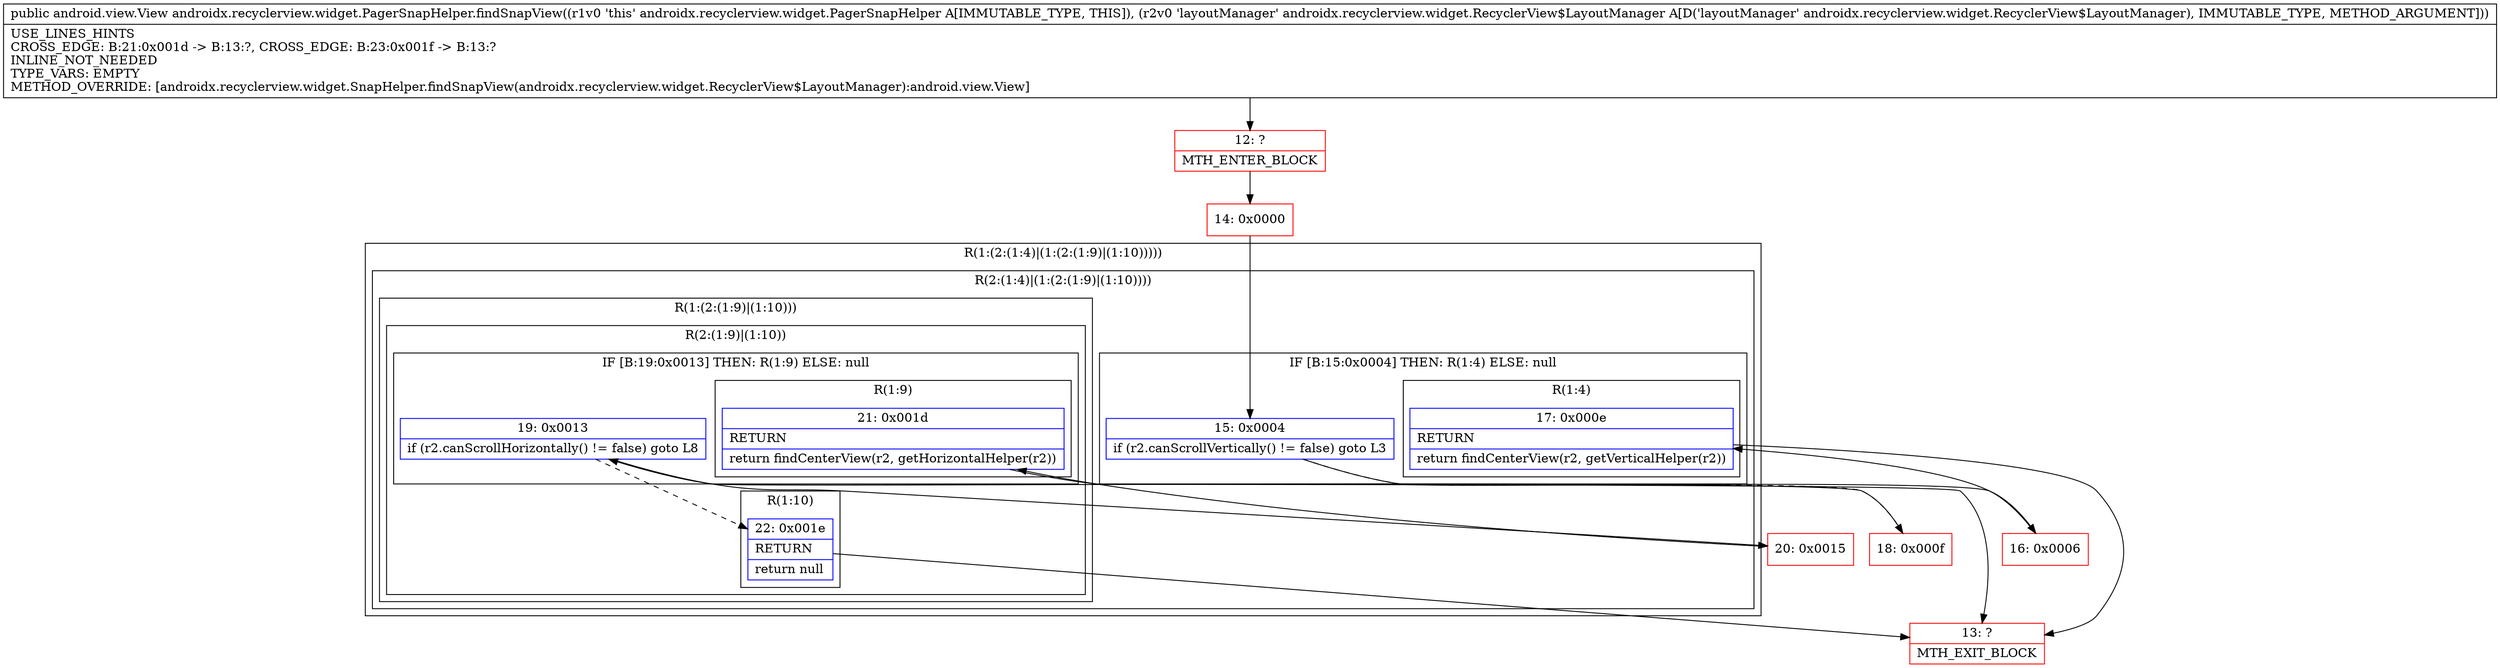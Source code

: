 digraph "CFG forandroidx.recyclerview.widget.PagerSnapHelper.findSnapView(Landroidx\/recyclerview\/widget\/RecyclerView$LayoutManager;)Landroid\/view\/View;" {
subgraph cluster_Region_1471333906 {
label = "R(1:(2:(1:4)|(1:(2:(1:9)|(1:10)))))";
node [shape=record,color=blue];
subgraph cluster_Region_1298891113 {
label = "R(2:(1:4)|(1:(2:(1:9)|(1:10))))";
node [shape=record,color=blue];
subgraph cluster_IfRegion_386919194 {
label = "IF [B:15:0x0004] THEN: R(1:4) ELSE: null";
node [shape=record,color=blue];
Node_15 [shape=record,label="{15\:\ 0x0004|if (r2.canScrollVertically() != false) goto L3\l}"];
subgraph cluster_Region_1514250448 {
label = "R(1:4)";
node [shape=record,color=blue];
Node_17 [shape=record,label="{17\:\ 0x000e|RETURN\l|return findCenterView(r2, getVerticalHelper(r2))\l}"];
}
}
subgraph cluster_Region_453148636 {
label = "R(1:(2:(1:9)|(1:10)))";
node [shape=record,color=blue];
subgraph cluster_Region_183747868 {
label = "R(2:(1:9)|(1:10))";
node [shape=record,color=blue];
subgraph cluster_IfRegion_1657579619 {
label = "IF [B:19:0x0013] THEN: R(1:9) ELSE: null";
node [shape=record,color=blue];
Node_19 [shape=record,label="{19\:\ 0x0013|if (r2.canScrollHorizontally() != false) goto L8\l}"];
subgraph cluster_Region_903660490 {
label = "R(1:9)";
node [shape=record,color=blue];
Node_21 [shape=record,label="{21\:\ 0x001d|RETURN\l|return findCenterView(r2, getHorizontalHelper(r2))\l}"];
}
}
subgraph cluster_Region_1034462770 {
label = "R(1:10)";
node [shape=record,color=blue];
Node_22 [shape=record,label="{22\:\ 0x001e|RETURN\l|return null\l}"];
}
}
}
}
}
Node_12 [shape=record,color=red,label="{12\:\ ?|MTH_ENTER_BLOCK\l}"];
Node_14 [shape=record,color=red,label="{14\:\ 0x0000}"];
Node_16 [shape=record,color=red,label="{16\:\ 0x0006}"];
Node_13 [shape=record,color=red,label="{13\:\ ?|MTH_EXIT_BLOCK\l}"];
Node_18 [shape=record,color=red,label="{18\:\ 0x000f}"];
Node_20 [shape=record,color=red,label="{20\:\ 0x0015}"];
MethodNode[shape=record,label="{public android.view.View androidx.recyclerview.widget.PagerSnapHelper.findSnapView((r1v0 'this' androidx.recyclerview.widget.PagerSnapHelper A[IMMUTABLE_TYPE, THIS]), (r2v0 'layoutManager' androidx.recyclerview.widget.RecyclerView$LayoutManager A[D('layoutManager' androidx.recyclerview.widget.RecyclerView$LayoutManager), IMMUTABLE_TYPE, METHOD_ARGUMENT]))  | USE_LINES_HINTS\lCROSS_EDGE: B:21:0x001d \-\> B:13:?, CROSS_EDGE: B:23:0x001f \-\> B:13:?\lINLINE_NOT_NEEDED\lTYPE_VARS: EMPTY\lMETHOD_OVERRIDE: [androidx.recyclerview.widget.SnapHelper.findSnapView(androidx.recyclerview.widget.RecyclerView$LayoutManager):android.view.View]\l}"];
MethodNode -> Node_12;Node_15 -> Node_16;
Node_15 -> Node_18[style=dashed];
Node_17 -> Node_13;
Node_19 -> Node_20;
Node_19 -> Node_22[style=dashed];
Node_21 -> Node_13;
Node_22 -> Node_13;
Node_12 -> Node_14;
Node_14 -> Node_15;
Node_16 -> Node_17;
Node_18 -> Node_19;
Node_20 -> Node_21;
}

